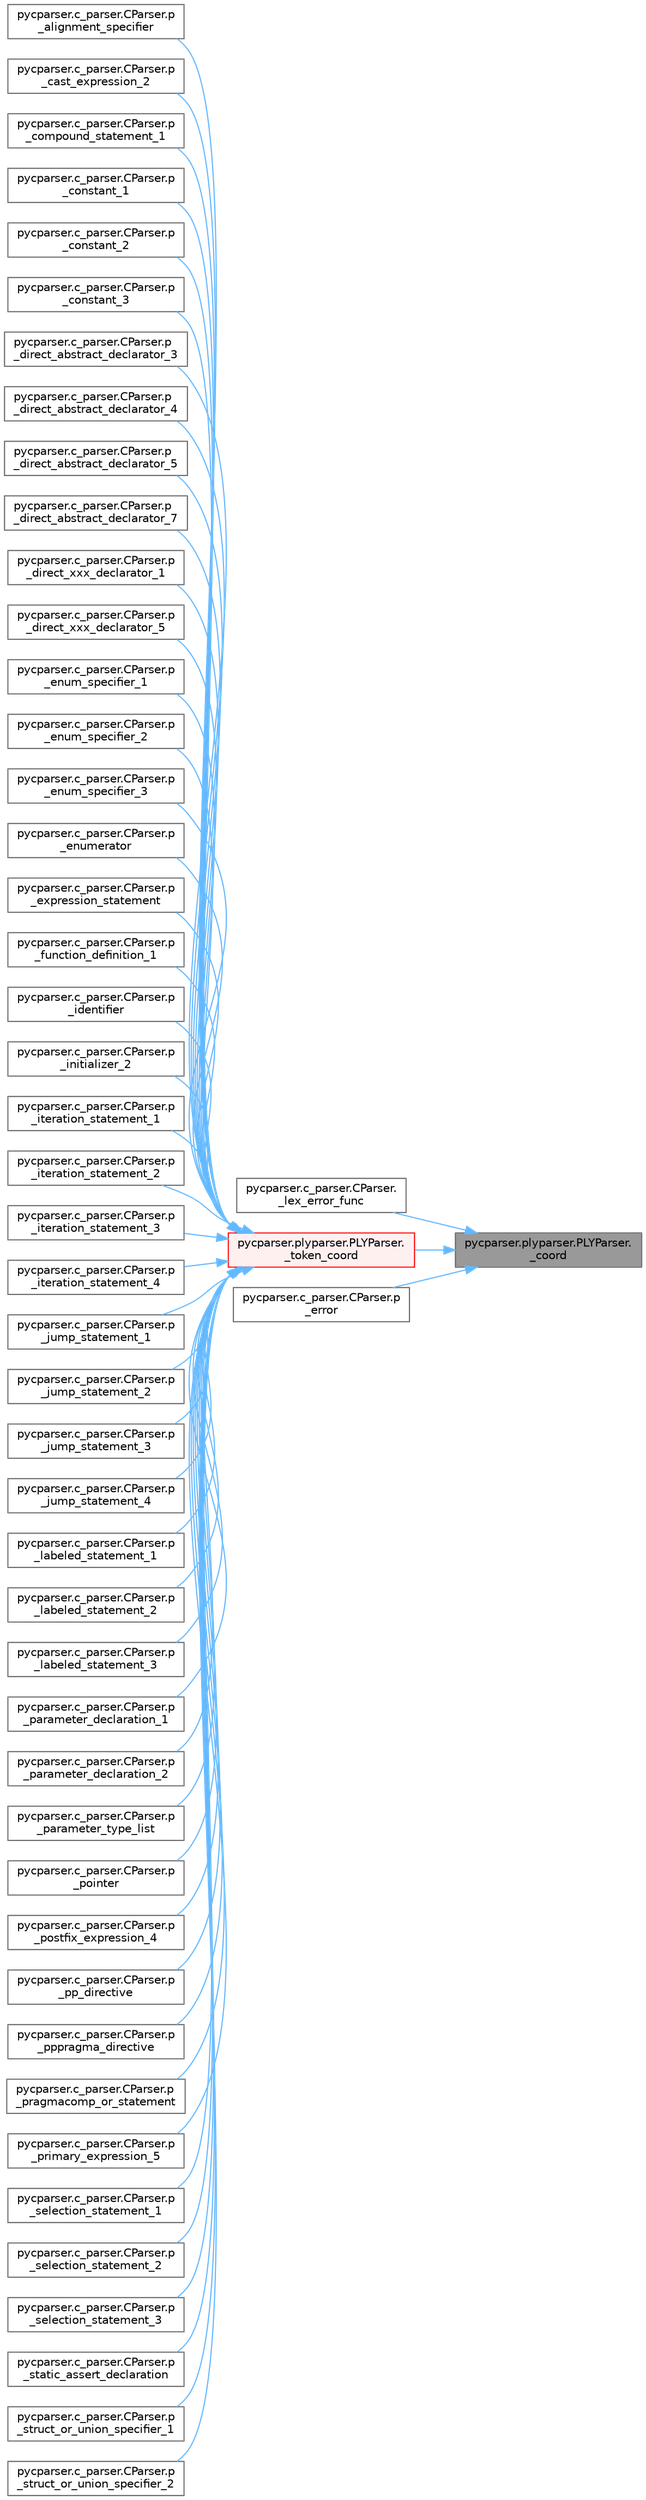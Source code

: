 digraph "pycparser.plyparser.PLYParser._coord"
{
 // LATEX_PDF_SIZE
  bgcolor="transparent";
  edge [fontname=Helvetica,fontsize=10,labelfontname=Helvetica,labelfontsize=10];
  node [fontname=Helvetica,fontsize=10,shape=box,height=0.2,width=0.4];
  rankdir="RL";
  Node1 [id="Node000001",label="pycparser.plyparser.PLYParser.\l_coord",height=0.2,width=0.4,color="gray40", fillcolor="grey60", style="filled", fontcolor="black",tooltip=" "];
  Node1 -> Node2 [id="edge1_Node000001_Node000002",dir="back",color="steelblue1",style="solid",tooltip=" "];
  Node2 [id="Node000002",label="pycparser.c_parser.CParser.\l_lex_error_func",height=0.2,width=0.4,color="grey40", fillcolor="white", style="filled",URL="$classpycparser_1_1c__parser_1_1_c_parser.html#a80e54f7ddb9e1306b54c676ac8b5655f",tooltip=" "];
  Node1 -> Node3 [id="edge2_Node000001_Node000003",dir="back",color="steelblue1",style="solid",tooltip=" "];
  Node3 [id="Node000003",label="pycparser.plyparser.PLYParser.\l_token_coord",height=0.2,width=0.4,color="red", fillcolor="#FFF0F0", style="filled",URL="$classpycparser_1_1plyparser_1_1_p_l_y_parser.html#a49ea7c180288e21447300243ce29e5f6",tooltip=" "];
  Node3 -> Node4 [id="edge3_Node000003_Node000004",dir="back",color="steelblue1",style="solid",tooltip=" "];
  Node4 [id="Node000004",label="pycparser.c_parser.CParser.p\l_alignment_specifier",height=0.2,width=0.4,color="grey40", fillcolor="white", style="filled",URL="$classpycparser_1_1c__parser_1_1_c_parser.html#a4ff2b82e6237c1c245a39b003f5a7db7",tooltip=" "];
  Node3 -> Node5 [id="edge4_Node000003_Node000005",dir="back",color="steelblue1",style="solid",tooltip=" "];
  Node5 [id="Node000005",label="pycparser.c_parser.CParser.p\l_cast_expression_2",height=0.2,width=0.4,color="grey40", fillcolor="white", style="filled",URL="$classpycparser_1_1c__parser_1_1_c_parser.html#a02be63ab481b3fe037ad9d942de19be9",tooltip=" "];
  Node3 -> Node6 [id="edge5_Node000003_Node000006",dir="back",color="steelblue1",style="solid",tooltip=" "];
  Node6 [id="Node000006",label="pycparser.c_parser.CParser.p\l_compound_statement_1",height=0.2,width=0.4,color="grey40", fillcolor="white", style="filled",URL="$classpycparser_1_1c__parser_1_1_c_parser.html#a8126c09b18cdb67de9d2c4dbf31e8a91",tooltip=" "];
  Node3 -> Node7 [id="edge6_Node000003_Node000007",dir="back",color="steelblue1",style="solid",tooltip=" "];
  Node7 [id="Node000007",label="pycparser.c_parser.CParser.p\l_constant_1",height=0.2,width=0.4,color="grey40", fillcolor="white", style="filled",URL="$classpycparser_1_1c__parser_1_1_c_parser.html#a43029e6f0c3bc56a97cfc3a309082ce3",tooltip=" "];
  Node3 -> Node8 [id="edge7_Node000003_Node000008",dir="back",color="steelblue1",style="solid",tooltip=" "];
  Node8 [id="Node000008",label="pycparser.c_parser.CParser.p\l_constant_2",height=0.2,width=0.4,color="grey40", fillcolor="white", style="filled",URL="$classpycparser_1_1c__parser_1_1_c_parser.html#ae30db77ef2134f85b5888cd4f9be276e",tooltip=" "];
  Node3 -> Node9 [id="edge8_Node000003_Node000009",dir="back",color="steelblue1",style="solid",tooltip=" "];
  Node9 [id="Node000009",label="pycparser.c_parser.CParser.p\l_constant_3",height=0.2,width=0.4,color="grey40", fillcolor="white", style="filled",URL="$classpycparser_1_1c__parser_1_1_c_parser.html#a7079101f098e3f306de454eef117cda5",tooltip=" "];
  Node3 -> Node10 [id="edge9_Node000003_Node000010",dir="back",color="steelblue1",style="solid",tooltip=" "];
  Node10 [id="Node000010",label="pycparser.c_parser.CParser.p\l_direct_abstract_declarator_3",height=0.2,width=0.4,color="grey40", fillcolor="white", style="filled",URL="$classpycparser_1_1c__parser_1_1_c_parser.html#a5e0b58693af31403bccdb39640c2a4df",tooltip=" "];
  Node3 -> Node11 [id="edge10_Node000003_Node000011",dir="back",color="steelblue1",style="solid",tooltip=" "];
  Node11 [id="Node000011",label="pycparser.c_parser.CParser.p\l_direct_abstract_declarator_4",height=0.2,width=0.4,color="grey40", fillcolor="white", style="filled",URL="$classpycparser_1_1c__parser_1_1_c_parser.html#a534ef10cd3481f63c272b3bfe594e3a3",tooltip=" "];
  Node3 -> Node12 [id="edge11_Node000003_Node000012",dir="back",color="steelblue1",style="solid",tooltip=" "];
  Node12 [id="Node000012",label="pycparser.c_parser.CParser.p\l_direct_abstract_declarator_5",height=0.2,width=0.4,color="grey40", fillcolor="white", style="filled",URL="$classpycparser_1_1c__parser_1_1_c_parser.html#adc4a150aaaebea5b16d83631b55acb1a",tooltip=" "];
  Node3 -> Node13 [id="edge12_Node000003_Node000013",dir="back",color="steelblue1",style="solid",tooltip=" "];
  Node13 [id="Node000013",label="pycparser.c_parser.CParser.p\l_direct_abstract_declarator_7",height=0.2,width=0.4,color="grey40", fillcolor="white", style="filled",URL="$classpycparser_1_1c__parser_1_1_c_parser.html#ae7ef4cf5da56a60addeef2969251c050",tooltip=" "];
  Node3 -> Node14 [id="edge13_Node000003_Node000014",dir="back",color="steelblue1",style="solid",tooltip=" "];
  Node14 [id="Node000014",label="pycparser.c_parser.CParser.p\l_direct_xxx_declarator_1",height=0.2,width=0.4,color="grey40", fillcolor="white", style="filled",URL="$classpycparser_1_1c__parser_1_1_c_parser.html#a2824253c1dc26523094aa49c17fb5c70",tooltip=" "];
  Node3 -> Node15 [id="edge14_Node000003_Node000015",dir="back",color="steelblue1",style="solid",tooltip=" "];
  Node15 [id="Node000015",label="pycparser.c_parser.CParser.p\l_direct_xxx_declarator_5",height=0.2,width=0.4,color="grey40", fillcolor="white", style="filled",URL="$classpycparser_1_1c__parser_1_1_c_parser.html#ad7d9667b35bb8f4b8669e0fbe18492c1",tooltip=" "];
  Node3 -> Node16 [id="edge15_Node000003_Node000016",dir="back",color="steelblue1",style="solid",tooltip=" "];
  Node16 [id="Node000016",label="pycparser.c_parser.CParser.p\l_enum_specifier_1",height=0.2,width=0.4,color="grey40", fillcolor="white", style="filled",URL="$classpycparser_1_1c__parser_1_1_c_parser.html#afcac5a33ac94f844d0f2f868332f893e",tooltip=" "];
  Node3 -> Node17 [id="edge16_Node000003_Node000017",dir="back",color="steelblue1",style="solid",tooltip=" "];
  Node17 [id="Node000017",label="pycparser.c_parser.CParser.p\l_enum_specifier_2",height=0.2,width=0.4,color="grey40", fillcolor="white", style="filled",URL="$classpycparser_1_1c__parser_1_1_c_parser.html#a85ee9de1d417d3beda74904a4237c04c",tooltip=" "];
  Node3 -> Node18 [id="edge17_Node000003_Node000018",dir="back",color="steelblue1",style="solid",tooltip=" "];
  Node18 [id="Node000018",label="pycparser.c_parser.CParser.p\l_enum_specifier_3",height=0.2,width=0.4,color="grey40", fillcolor="white", style="filled",URL="$classpycparser_1_1c__parser_1_1_c_parser.html#ab34c1a2efdce6dc00b98d8bf4614cf2f",tooltip=" "];
  Node3 -> Node19 [id="edge18_Node000003_Node000019",dir="back",color="steelblue1",style="solid",tooltip=" "];
  Node19 [id="Node000019",label="pycparser.c_parser.CParser.p\l_enumerator",height=0.2,width=0.4,color="grey40", fillcolor="white", style="filled",URL="$classpycparser_1_1c__parser_1_1_c_parser.html#ac58efcd9c52835035b61572c2c6c0058",tooltip=" "];
  Node3 -> Node20 [id="edge19_Node000003_Node000020",dir="back",color="steelblue1",style="solid",tooltip=" "];
  Node20 [id="Node000020",label="pycparser.c_parser.CParser.p\l_expression_statement",height=0.2,width=0.4,color="grey40", fillcolor="white", style="filled",URL="$classpycparser_1_1c__parser_1_1_c_parser.html#ae8b55df9a28be7cd83791facbc403aa8",tooltip=" "];
  Node3 -> Node21 [id="edge20_Node000003_Node000021",dir="back",color="steelblue1",style="solid",tooltip=" "];
  Node21 [id="Node000021",label="pycparser.c_parser.CParser.p\l_function_definition_1",height=0.2,width=0.4,color="grey40", fillcolor="white", style="filled",URL="$classpycparser_1_1c__parser_1_1_c_parser.html#a3a4166b59589808d0a64c63b63c0c6df",tooltip=" "];
  Node3 -> Node22 [id="edge21_Node000003_Node000022",dir="back",color="steelblue1",style="solid",tooltip=" "];
  Node22 [id="Node000022",label="pycparser.c_parser.CParser.p\l_identifier",height=0.2,width=0.4,color="grey40", fillcolor="white", style="filled",URL="$classpycparser_1_1c__parser_1_1_c_parser.html#ab3de9bc07bf20467861109ac01fee835",tooltip=" "];
  Node3 -> Node23 [id="edge22_Node000003_Node000023",dir="back",color="steelblue1",style="solid",tooltip=" "];
  Node23 [id="Node000023",label="pycparser.c_parser.CParser.p\l_initializer_2",height=0.2,width=0.4,color="grey40", fillcolor="white", style="filled",URL="$classpycparser_1_1c__parser_1_1_c_parser.html#a08f76e3d0ab5ff8d06cec98bc8366515",tooltip=" "];
  Node3 -> Node24 [id="edge23_Node000003_Node000024",dir="back",color="steelblue1",style="solid",tooltip=" "];
  Node24 [id="Node000024",label="pycparser.c_parser.CParser.p\l_iteration_statement_1",height=0.2,width=0.4,color="grey40", fillcolor="white", style="filled",URL="$classpycparser_1_1c__parser_1_1_c_parser.html#a7c1856832ac3f94b5607de7bfb826c7e",tooltip=" "];
  Node3 -> Node25 [id="edge24_Node000003_Node000025",dir="back",color="steelblue1",style="solid",tooltip=" "];
  Node25 [id="Node000025",label="pycparser.c_parser.CParser.p\l_iteration_statement_2",height=0.2,width=0.4,color="grey40", fillcolor="white", style="filled",URL="$classpycparser_1_1c__parser_1_1_c_parser.html#a6db0d933f8ebf66fb82bde2846d9f800",tooltip=" "];
  Node3 -> Node26 [id="edge25_Node000003_Node000026",dir="back",color="steelblue1",style="solid",tooltip=" "];
  Node26 [id="Node000026",label="pycparser.c_parser.CParser.p\l_iteration_statement_3",height=0.2,width=0.4,color="grey40", fillcolor="white", style="filled",URL="$classpycparser_1_1c__parser_1_1_c_parser.html#ab9b82c8b0f551920f683ba2db01c7b3d",tooltip=" "];
  Node3 -> Node27 [id="edge26_Node000003_Node000027",dir="back",color="steelblue1",style="solid",tooltip=" "];
  Node27 [id="Node000027",label="pycparser.c_parser.CParser.p\l_iteration_statement_4",height=0.2,width=0.4,color="grey40", fillcolor="white", style="filled",URL="$classpycparser_1_1c__parser_1_1_c_parser.html#a118c227caef8a6b0aaf001a2e0d56221",tooltip=" "];
  Node3 -> Node28 [id="edge27_Node000003_Node000028",dir="back",color="steelblue1",style="solid",tooltip=" "];
  Node28 [id="Node000028",label="pycparser.c_parser.CParser.p\l_jump_statement_1",height=0.2,width=0.4,color="grey40", fillcolor="white", style="filled",URL="$classpycparser_1_1c__parser_1_1_c_parser.html#a876b4b0f91f196c33762b3b14036199f",tooltip=" "];
  Node3 -> Node29 [id="edge28_Node000003_Node000029",dir="back",color="steelblue1",style="solid",tooltip=" "];
  Node29 [id="Node000029",label="pycparser.c_parser.CParser.p\l_jump_statement_2",height=0.2,width=0.4,color="grey40", fillcolor="white", style="filled",URL="$classpycparser_1_1c__parser_1_1_c_parser.html#ae699910c54b1c5420bae1b3629eada85",tooltip=" "];
  Node3 -> Node30 [id="edge29_Node000003_Node000030",dir="back",color="steelblue1",style="solid",tooltip=" "];
  Node30 [id="Node000030",label="pycparser.c_parser.CParser.p\l_jump_statement_3",height=0.2,width=0.4,color="grey40", fillcolor="white", style="filled",URL="$classpycparser_1_1c__parser_1_1_c_parser.html#aa8663df3ffd84a79e6f28ef2fed33c85",tooltip=" "];
  Node3 -> Node31 [id="edge30_Node000003_Node000031",dir="back",color="steelblue1",style="solid",tooltip=" "];
  Node31 [id="Node000031",label="pycparser.c_parser.CParser.p\l_jump_statement_4",height=0.2,width=0.4,color="grey40", fillcolor="white", style="filled",URL="$classpycparser_1_1c__parser_1_1_c_parser.html#a1e202e21983409142c0ac9fe3231b2db",tooltip=" "];
  Node3 -> Node32 [id="edge31_Node000003_Node000032",dir="back",color="steelblue1",style="solid",tooltip=" "];
  Node32 [id="Node000032",label="pycparser.c_parser.CParser.p\l_labeled_statement_1",height=0.2,width=0.4,color="grey40", fillcolor="white", style="filled",URL="$classpycparser_1_1c__parser_1_1_c_parser.html#a96413b2a0b5e2314cfdfe5b2260a9b47",tooltip=" "];
  Node3 -> Node33 [id="edge32_Node000003_Node000033",dir="back",color="steelblue1",style="solid",tooltip=" "];
  Node33 [id="Node000033",label="pycparser.c_parser.CParser.p\l_labeled_statement_2",height=0.2,width=0.4,color="grey40", fillcolor="white", style="filled",URL="$classpycparser_1_1c__parser_1_1_c_parser.html#aea3f93a2c322944680ae2c588a327dd9",tooltip=" "];
  Node3 -> Node34 [id="edge33_Node000003_Node000034",dir="back",color="steelblue1",style="solid",tooltip=" "];
  Node34 [id="Node000034",label="pycparser.c_parser.CParser.p\l_labeled_statement_3",height=0.2,width=0.4,color="grey40", fillcolor="white", style="filled",URL="$classpycparser_1_1c__parser_1_1_c_parser.html#a59fa2cb563de7cec2f8e4e9a5bd3be2c",tooltip=" "];
  Node3 -> Node35 [id="edge34_Node000003_Node000035",dir="back",color="steelblue1",style="solid",tooltip=" "];
  Node35 [id="Node000035",label="pycparser.c_parser.CParser.p\l_parameter_declaration_1",height=0.2,width=0.4,color="grey40", fillcolor="white", style="filled",URL="$classpycparser_1_1c__parser_1_1_c_parser.html#a896f3bfa6644260bf7376db051787c81",tooltip=" "];
  Node3 -> Node36 [id="edge35_Node000003_Node000036",dir="back",color="steelblue1",style="solid",tooltip=" "];
  Node36 [id="Node000036",label="pycparser.c_parser.CParser.p\l_parameter_declaration_2",height=0.2,width=0.4,color="grey40", fillcolor="white", style="filled",URL="$classpycparser_1_1c__parser_1_1_c_parser.html#a4bc75637b32429ed975441740ad470d4",tooltip=" "];
  Node3 -> Node37 [id="edge36_Node000003_Node000037",dir="back",color="steelblue1",style="solid",tooltip=" "];
  Node37 [id="Node000037",label="pycparser.c_parser.CParser.p\l_parameter_type_list",height=0.2,width=0.4,color="grey40", fillcolor="white", style="filled",URL="$classpycparser_1_1c__parser_1_1_c_parser.html#a7febca9391b3513885a70a104b1468d8",tooltip=" "];
  Node3 -> Node38 [id="edge37_Node000003_Node000038",dir="back",color="steelblue1",style="solid",tooltip=" "];
  Node38 [id="Node000038",label="pycparser.c_parser.CParser.p\l_pointer",height=0.2,width=0.4,color="grey40", fillcolor="white", style="filled",URL="$classpycparser_1_1c__parser_1_1_c_parser.html#a3a3ebfaad09641f1a07291e33ace75cb",tooltip=" "];
  Node3 -> Node39 [id="edge38_Node000003_Node000039",dir="back",color="steelblue1",style="solid",tooltip=" "];
  Node39 [id="Node000039",label="pycparser.c_parser.CParser.p\l_postfix_expression_4",height=0.2,width=0.4,color="grey40", fillcolor="white", style="filled",URL="$classpycparser_1_1c__parser_1_1_c_parser.html#ad84373fd3ad750f2473d0ea08ea218c6",tooltip=" "];
  Node3 -> Node40 [id="edge39_Node000003_Node000040",dir="back",color="steelblue1",style="solid",tooltip=" "];
  Node40 [id="Node000040",label="pycparser.c_parser.CParser.p\l_pp_directive",height=0.2,width=0.4,color="grey40", fillcolor="white", style="filled",URL="$classpycparser_1_1c__parser_1_1_c_parser.html#a4930edb777287896d9b059cbd4c06941",tooltip=" "];
  Node3 -> Node41 [id="edge40_Node000003_Node000041",dir="back",color="steelblue1",style="solid",tooltip=" "];
  Node41 [id="Node000041",label="pycparser.c_parser.CParser.p\l_pppragma_directive",height=0.2,width=0.4,color="grey40", fillcolor="white", style="filled",URL="$classpycparser_1_1c__parser_1_1_c_parser.html#ac7cbfbfb004cbbc8fd246086815c9291",tooltip=" "];
  Node3 -> Node42 [id="edge41_Node000003_Node000042",dir="back",color="steelblue1",style="solid",tooltip=" "];
  Node42 [id="Node000042",label="pycparser.c_parser.CParser.p\l_pragmacomp_or_statement",height=0.2,width=0.4,color="grey40", fillcolor="white", style="filled",URL="$classpycparser_1_1c__parser_1_1_c_parser.html#abae7e58d93f106641f76dde6df687a2b",tooltip=" "];
  Node3 -> Node43 [id="edge42_Node000003_Node000043",dir="back",color="steelblue1",style="solid",tooltip=" "];
  Node43 [id="Node000043",label="pycparser.c_parser.CParser.p\l_primary_expression_5",height=0.2,width=0.4,color="grey40", fillcolor="white", style="filled",URL="$classpycparser_1_1c__parser_1_1_c_parser.html#a8564e2f635187f1266016f5862ffab57",tooltip=" "];
  Node3 -> Node44 [id="edge43_Node000003_Node000044",dir="back",color="steelblue1",style="solid",tooltip=" "];
  Node44 [id="Node000044",label="pycparser.c_parser.CParser.p\l_selection_statement_1",height=0.2,width=0.4,color="grey40", fillcolor="white", style="filled",URL="$classpycparser_1_1c__parser_1_1_c_parser.html#a64c713334738271cef82751203a5e96e",tooltip=" "];
  Node3 -> Node45 [id="edge44_Node000003_Node000045",dir="back",color="steelblue1",style="solid",tooltip=" "];
  Node45 [id="Node000045",label="pycparser.c_parser.CParser.p\l_selection_statement_2",height=0.2,width=0.4,color="grey40", fillcolor="white", style="filled",URL="$classpycparser_1_1c__parser_1_1_c_parser.html#a45ab30a26f9ce76a09379ff028e1401c",tooltip=" "];
  Node3 -> Node46 [id="edge45_Node000003_Node000046",dir="back",color="steelblue1",style="solid",tooltip=" "];
  Node46 [id="Node000046",label="pycparser.c_parser.CParser.p\l_selection_statement_3",height=0.2,width=0.4,color="grey40", fillcolor="white", style="filled",URL="$classpycparser_1_1c__parser_1_1_c_parser.html#a928e411eaa002c165d93f924b1482c60",tooltip=" "];
  Node3 -> Node47 [id="edge46_Node000003_Node000047",dir="back",color="steelblue1",style="solid",tooltip=" "];
  Node47 [id="Node000047",label="pycparser.c_parser.CParser.p\l_static_assert_declaration",height=0.2,width=0.4,color="grey40", fillcolor="white", style="filled",URL="$classpycparser_1_1c__parser_1_1_c_parser.html#ae02df0779bf1e539ee28f0d40afd5775",tooltip=" "];
  Node3 -> Node48 [id="edge47_Node000003_Node000048",dir="back",color="steelblue1",style="solid",tooltip=" "];
  Node48 [id="Node000048",label="pycparser.c_parser.CParser.p\l_struct_or_union_specifier_1",height=0.2,width=0.4,color="grey40", fillcolor="white", style="filled",URL="$classpycparser_1_1c__parser_1_1_c_parser.html#a51764253a17c641b7fb5587c6907b88e",tooltip=" "];
  Node3 -> Node49 [id="edge48_Node000003_Node000049",dir="back",color="steelblue1",style="solid",tooltip=" "];
  Node49 [id="Node000049",label="pycparser.c_parser.CParser.p\l_struct_or_union_specifier_2",height=0.2,width=0.4,color="grey40", fillcolor="white", style="filled",URL="$classpycparser_1_1c__parser_1_1_c_parser.html#aaa64f630610599510f1438236760e069",tooltip=" "];
  Node1 -> Node57 [id="edge49_Node000001_Node000057",dir="back",color="steelblue1",style="solid",tooltip=" "];
  Node57 [id="Node000057",label="pycparser.c_parser.CParser.p\l_error",height=0.2,width=0.4,color="grey40", fillcolor="white", style="filled",URL="$classpycparser_1_1c__parser_1_1_c_parser.html#a8e3cdabcac0fda2add10a959db9ce75a",tooltip=" "];
}
